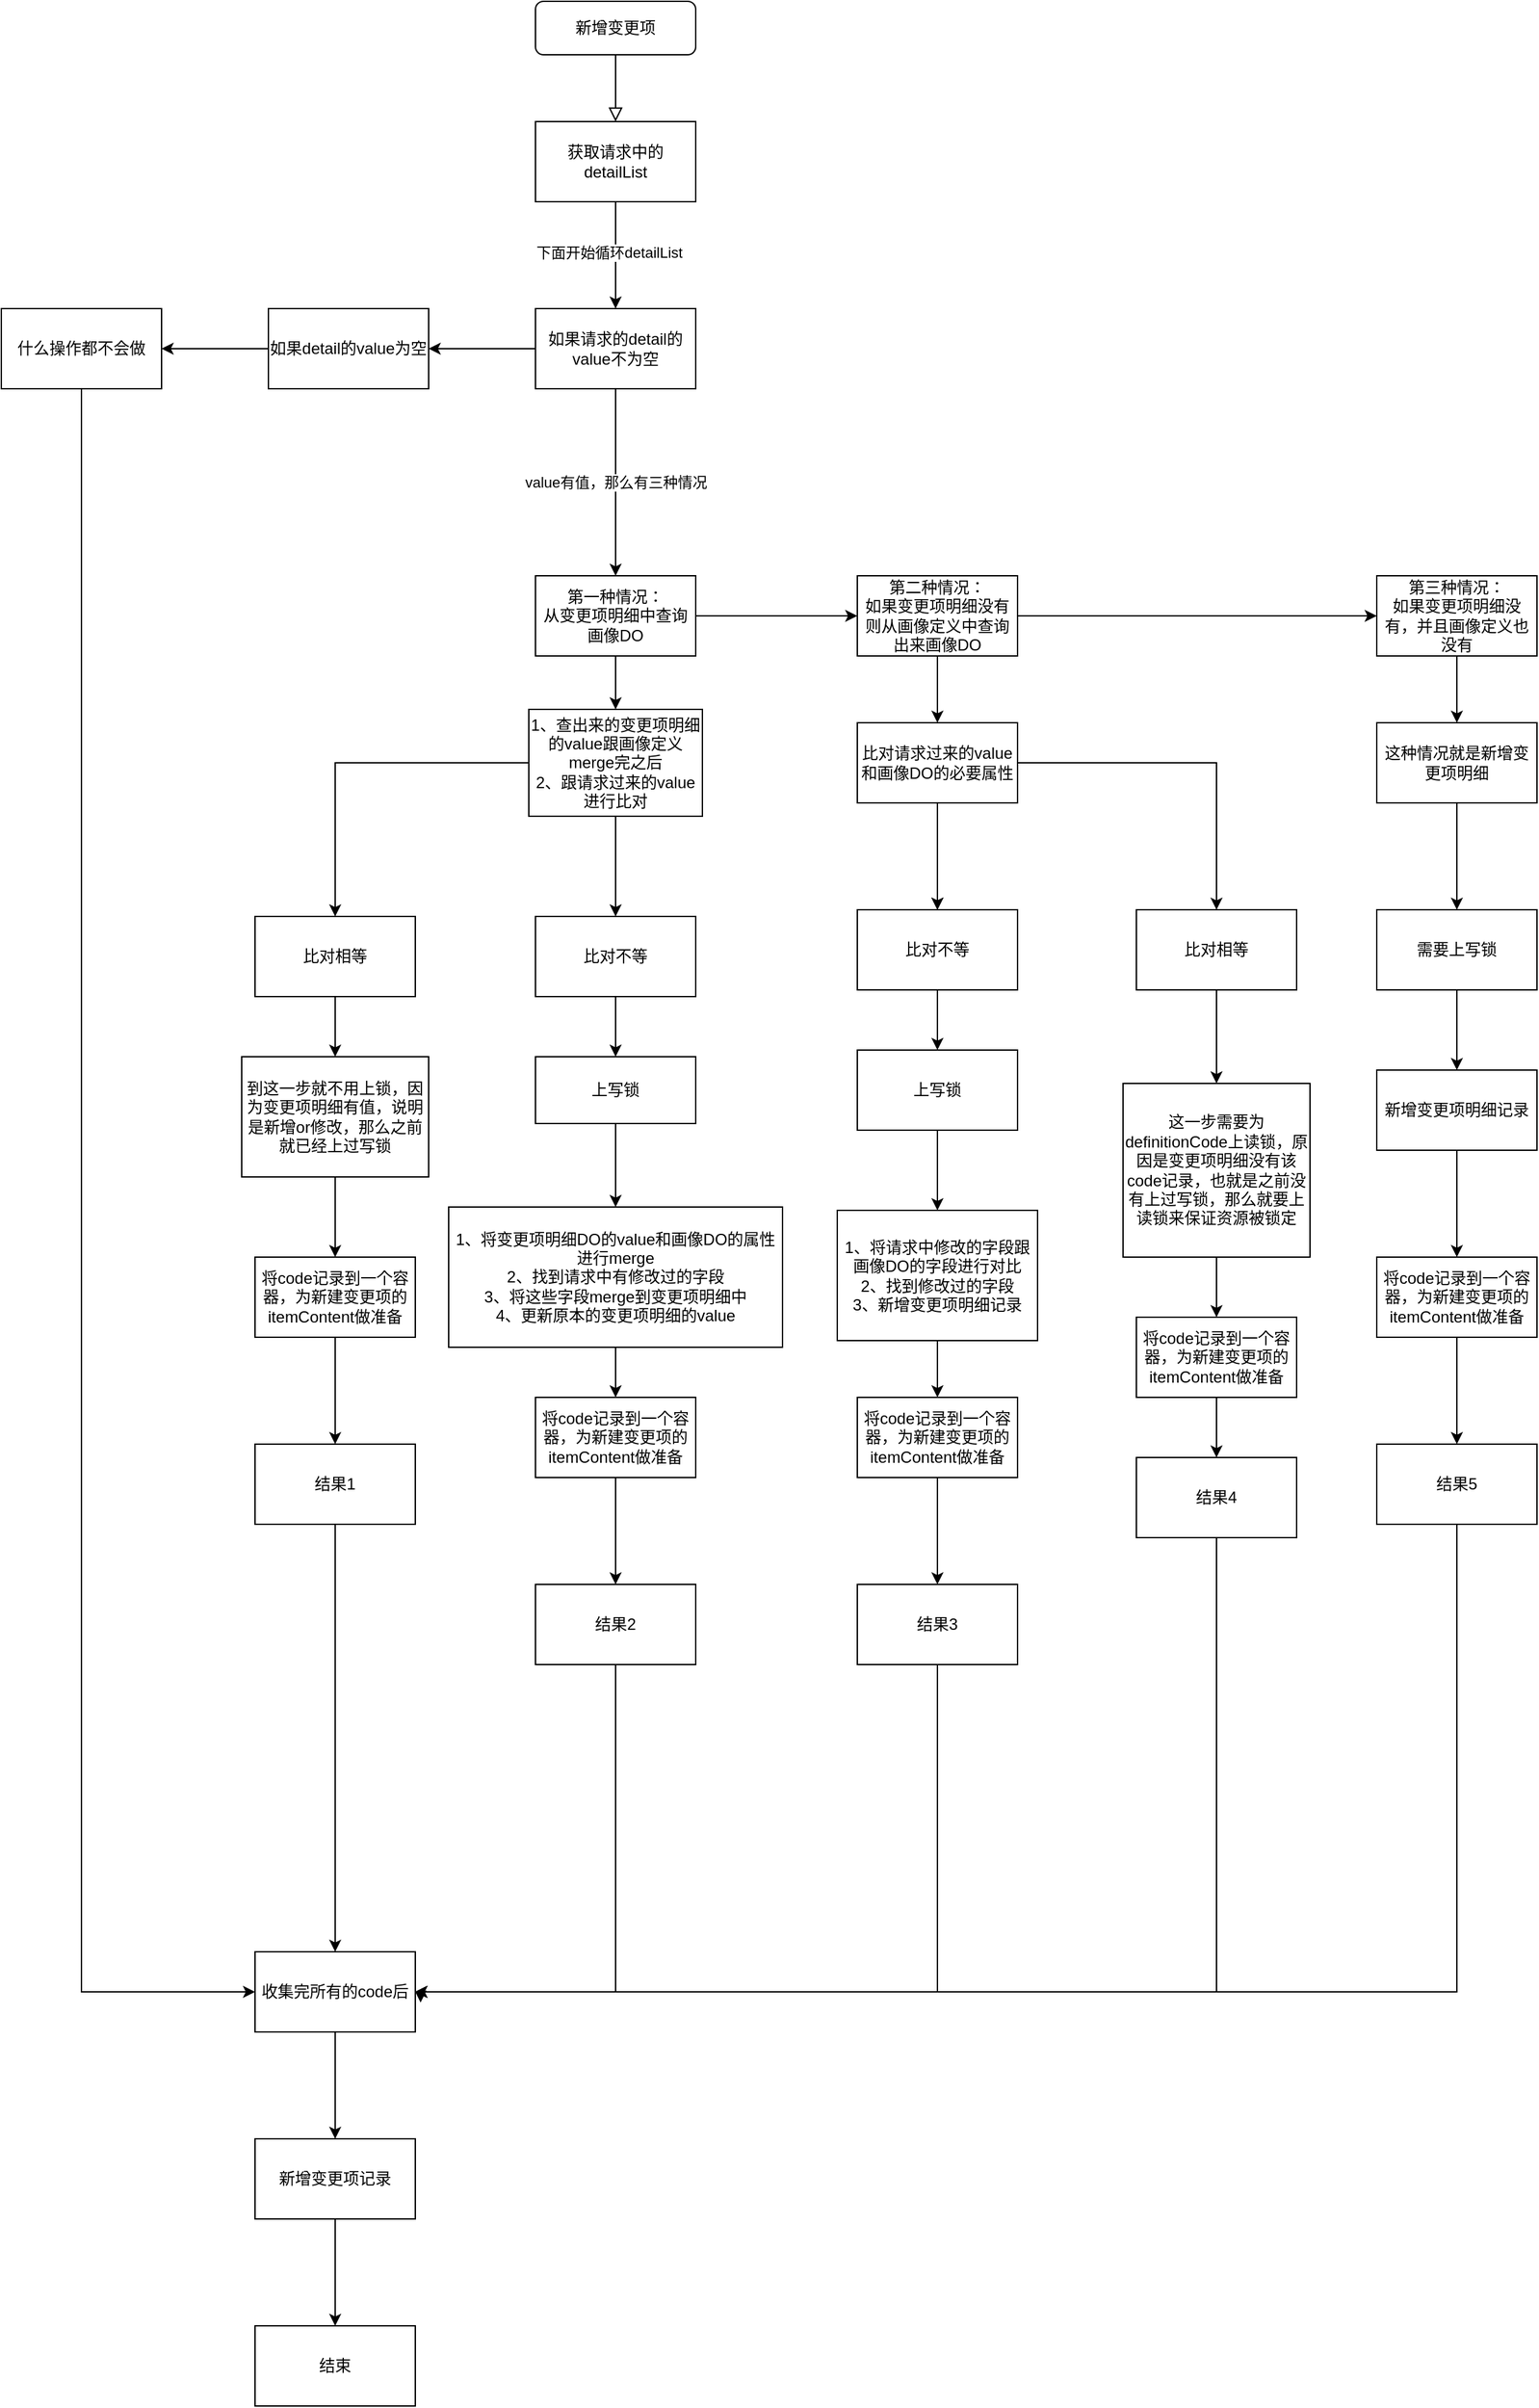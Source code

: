 <mxfile version="13.9.9" type="github" pages="2">
  <diagram id="C5RBs43oDa-KdzZeNtuy" name="新增画像变更流程图">
    <mxGraphModel dx="3423" dy="2759" grid="1" gridSize="10" guides="1" tooltips="1" connect="1" arrows="1" fold="1" page="1" pageScale="1" pageWidth="827" pageHeight="1169" math="0" shadow="0">
      <root>
        <mxCell id="WIyWlLk6GJQsqaUBKTNV-0" />
        <mxCell id="WIyWlLk6GJQsqaUBKTNV-1" parent="WIyWlLk6GJQsqaUBKTNV-0" />
        <mxCell id="WIyWlLk6GJQsqaUBKTNV-2" value="" style="rounded=0;html=1;jettySize=auto;orthogonalLoop=1;fontSize=11;endArrow=block;endFill=0;endSize=8;strokeWidth=1;shadow=0;labelBackgroundColor=none;edgeStyle=orthogonalEdgeStyle;" parent="WIyWlLk6GJQsqaUBKTNV-1" source="WIyWlLk6GJQsqaUBKTNV-3" edge="1">
          <mxGeometry relative="1" as="geometry">
            <mxPoint x="220" y="-70" as="targetPoint" />
          </mxGeometry>
        </mxCell>
        <mxCell id="WIyWlLk6GJQsqaUBKTNV-3" value="新增变更项" style="rounded=1;whiteSpace=wrap;html=1;fontSize=12;glass=0;strokeWidth=1;shadow=0;" parent="WIyWlLk6GJQsqaUBKTNV-1" vertex="1">
          <mxGeometry x="160" y="-160" width="120" height="40" as="geometry" />
        </mxCell>
        <mxCell id="etGTFglQMF-KCIgnYXPu-17" value="" style="edgeStyle=orthogonalEdgeStyle;rounded=0;orthogonalLoop=1;jettySize=auto;html=1;" edge="1" parent="WIyWlLk6GJQsqaUBKTNV-1" source="7nt7jbDDiHWMOhAb8vEt-0" target="etGTFglQMF-KCIgnYXPu-16">
          <mxGeometry relative="1" as="geometry" />
        </mxCell>
        <mxCell id="jWUiG_IdZi53i3llksrg-0" value="下面开始循环detailList" style="edgeLabel;html=1;align=center;verticalAlign=middle;resizable=0;points=[];" vertex="1" connectable="0" parent="etGTFglQMF-KCIgnYXPu-17">
          <mxGeometry x="-0.025" y="-5" relative="1" as="geometry">
            <mxPoint y="-1" as="offset" />
          </mxGeometry>
        </mxCell>
        <mxCell id="7nt7jbDDiHWMOhAb8vEt-0" value="获取请求中的detailList" style="rounded=0;whiteSpace=wrap;html=1;" parent="WIyWlLk6GJQsqaUBKTNV-1" vertex="1">
          <mxGeometry x="160" y="-70" width="120" height="60" as="geometry" />
        </mxCell>
        <mxCell id="7nt7jbDDiHWMOhAb8vEt-4" value="" style="edgeStyle=orthogonalEdgeStyle;rounded=0;orthogonalLoop=1;jettySize=auto;html=1;" parent="WIyWlLk6GJQsqaUBKTNV-1" source="7nt7jbDDiHWMOhAb8vEt-1" target="7nt7jbDDiHWMOhAb8vEt-3" edge="1">
          <mxGeometry relative="1" as="geometry" />
        </mxCell>
        <mxCell id="7nt7jbDDiHWMOhAb8vEt-6" value="" style="edgeStyle=orthogonalEdgeStyle;rounded=0;orthogonalLoop=1;jettySize=auto;html=1;" parent="WIyWlLk6GJQsqaUBKTNV-1" source="7nt7jbDDiHWMOhAb8vEt-1" target="7nt7jbDDiHWMOhAb8vEt-5" edge="1">
          <mxGeometry relative="1" as="geometry" />
        </mxCell>
        <mxCell id="7nt7jbDDiHWMOhAb8vEt-1" value="第一种情况：&lt;br&gt;从变更项明细中查询画像DO" style="whiteSpace=wrap;html=1;rounded=0;" parent="WIyWlLk6GJQsqaUBKTNV-1" vertex="1">
          <mxGeometry x="160" y="270" width="120" height="60" as="geometry" />
        </mxCell>
        <mxCell id="7nt7jbDDiHWMOhAb8vEt-8" value="" style="edgeStyle=orthogonalEdgeStyle;rounded=0;orthogonalLoop=1;jettySize=auto;html=1;" parent="WIyWlLk6GJQsqaUBKTNV-1" source="7nt7jbDDiHWMOhAb8vEt-3" target="7nt7jbDDiHWMOhAb8vEt-7" edge="1">
          <mxGeometry relative="1" as="geometry" />
        </mxCell>
        <mxCell id="7nt7jbDDiHWMOhAb8vEt-10" value="" style="edgeStyle=orthogonalEdgeStyle;rounded=0;orthogonalLoop=1;jettySize=auto;html=1;" parent="WIyWlLk6GJQsqaUBKTNV-1" source="7nt7jbDDiHWMOhAb8vEt-3" target="7nt7jbDDiHWMOhAb8vEt-9" edge="1">
          <mxGeometry relative="1" as="geometry" />
        </mxCell>
        <mxCell id="7nt7jbDDiHWMOhAb8vEt-3" value="第二种情况：&lt;br&gt;如果变更项明细没有则从画像定义中查询出来画像DO" style="whiteSpace=wrap;html=1;rounded=0;" parent="WIyWlLk6GJQsqaUBKTNV-1" vertex="1">
          <mxGeometry x="401" y="270" width="120" height="60" as="geometry" />
        </mxCell>
        <mxCell id="7nt7jbDDiHWMOhAb8vEt-16" value="" style="edgeStyle=orthogonalEdgeStyle;rounded=0;orthogonalLoop=1;jettySize=auto;html=1;" parent="WIyWlLk6GJQsqaUBKTNV-1" source="7nt7jbDDiHWMOhAb8vEt-5" target="7nt7jbDDiHWMOhAb8vEt-15" edge="1">
          <mxGeometry relative="1" as="geometry" />
        </mxCell>
        <mxCell id="7nt7jbDDiHWMOhAb8vEt-18" value="" style="edgeStyle=orthogonalEdgeStyle;rounded=0;orthogonalLoop=1;jettySize=auto;html=1;" parent="WIyWlLk6GJQsqaUBKTNV-1" source="7nt7jbDDiHWMOhAb8vEt-5" target="7nt7jbDDiHWMOhAb8vEt-17" edge="1">
          <mxGeometry relative="1" as="geometry" />
        </mxCell>
        <mxCell id="7nt7jbDDiHWMOhAb8vEt-5" value="1、查出来的变更项明细的value跟画像定义merge完之后&lt;br&gt;2、跟请求过来的value进行比对" style="whiteSpace=wrap;html=1;rounded=0;" parent="WIyWlLk6GJQsqaUBKTNV-1" vertex="1">
          <mxGeometry x="155" y="370" width="130" height="80" as="geometry" />
        </mxCell>
        <mxCell id="7nt7jbDDiHWMOhAb8vEt-20" value="" style="edgeStyle=orthogonalEdgeStyle;rounded=0;orthogonalLoop=1;jettySize=auto;html=1;" parent="WIyWlLk6GJQsqaUBKTNV-1" source="7nt7jbDDiHWMOhAb8vEt-7" target="7nt7jbDDiHWMOhAb8vEt-19" edge="1">
          <mxGeometry relative="1" as="geometry" />
        </mxCell>
        <mxCell id="7nt7jbDDiHWMOhAb8vEt-21" value="" style="edgeStyle=orthogonalEdgeStyle;rounded=0;orthogonalLoop=1;jettySize=auto;html=1;" parent="WIyWlLk6GJQsqaUBKTNV-1" source="7nt7jbDDiHWMOhAb8vEt-7" target="7nt7jbDDiHWMOhAb8vEt-19" edge="1">
          <mxGeometry relative="1" as="geometry" />
        </mxCell>
        <mxCell id="7nt7jbDDiHWMOhAb8vEt-23" value="" style="edgeStyle=orthogonalEdgeStyle;rounded=0;orthogonalLoop=1;jettySize=auto;html=1;" parent="WIyWlLk6GJQsqaUBKTNV-1" source="7nt7jbDDiHWMOhAb8vEt-7" target="7nt7jbDDiHWMOhAb8vEt-22" edge="1">
          <mxGeometry relative="1" as="geometry" />
        </mxCell>
        <mxCell id="7nt7jbDDiHWMOhAb8vEt-7" value="比对请求过来的value和画像DO的必要属性" style="whiteSpace=wrap;html=1;rounded=0;" parent="WIyWlLk6GJQsqaUBKTNV-1" vertex="1">
          <mxGeometry x="401" y="380" width="120" height="60" as="geometry" />
        </mxCell>
        <mxCell id="7nt7jbDDiHWMOhAb8vEt-12" value="" style="edgeStyle=orthogonalEdgeStyle;rounded=0;orthogonalLoop=1;jettySize=auto;html=1;" parent="WIyWlLk6GJQsqaUBKTNV-1" source="7nt7jbDDiHWMOhAb8vEt-9" target="7nt7jbDDiHWMOhAb8vEt-11" edge="1">
          <mxGeometry relative="1" as="geometry" />
        </mxCell>
        <mxCell id="7nt7jbDDiHWMOhAb8vEt-9" value="第三种情况：&lt;br&gt;如果变更项明细没有，并且画像定义也没有" style="whiteSpace=wrap;html=1;rounded=0;" parent="WIyWlLk6GJQsqaUBKTNV-1" vertex="1">
          <mxGeometry x="790" y="270" width="120" height="60" as="geometry" />
        </mxCell>
        <mxCell id="7nt7jbDDiHWMOhAb8vEt-29" value="" style="edgeStyle=orthogonalEdgeStyle;rounded=0;orthogonalLoop=1;jettySize=auto;html=1;" parent="WIyWlLk6GJQsqaUBKTNV-1" source="7nt7jbDDiHWMOhAb8vEt-11" target="7nt7jbDDiHWMOhAb8vEt-28" edge="1">
          <mxGeometry relative="1" as="geometry" />
        </mxCell>
        <mxCell id="7nt7jbDDiHWMOhAb8vEt-11" value="这种情况就是新增变更项明细" style="whiteSpace=wrap;html=1;rounded=0;" parent="WIyWlLk6GJQsqaUBKTNV-1" vertex="1">
          <mxGeometry x="790" y="380" width="120" height="60" as="geometry" />
        </mxCell>
        <mxCell id="7nt7jbDDiHWMOhAb8vEt-25" value="" style="edgeStyle=orthogonalEdgeStyle;rounded=0;orthogonalLoop=1;jettySize=auto;html=1;" parent="WIyWlLk6GJQsqaUBKTNV-1" source="7nt7jbDDiHWMOhAb8vEt-15" target="7nt7jbDDiHWMOhAb8vEt-24" edge="1">
          <mxGeometry relative="1" as="geometry" />
        </mxCell>
        <mxCell id="7nt7jbDDiHWMOhAb8vEt-15" value="比对相等" style="whiteSpace=wrap;html=1;rounded=0;" parent="WIyWlLk6GJQsqaUBKTNV-1" vertex="1">
          <mxGeometry x="-50" y="525" width="120" height="60" as="geometry" />
        </mxCell>
        <mxCell id="7nt7jbDDiHWMOhAb8vEt-35" value="" style="edgeStyle=orthogonalEdgeStyle;rounded=0;orthogonalLoop=1;jettySize=auto;html=1;" parent="WIyWlLk6GJQsqaUBKTNV-1" source="7nt7jbDDiHWMOhAb8vEt-17" target="7nt7jbDDiHWMOhAb8vEt-34" edge="1">
          <mxGeometry relative="1" as="geometry" />
        </mxCell>
        <mxCell id="7nt7jbDDiHWMOhAb8vEt-17" value="比对不等" style="whiteSpace=wrap;html=1;rounded=0;" parent="WIyWlLk6GJQsqaUBKTNV-1" vertex="1">
          <mxGeometry x="160" y="525" width="120" height="60" as="geometry" />
        </mxCell>
        <mxCell id="7nt7jbDDiHWMOhAb8vEt-47" value="" style="edgeStyle=orthogonalEdgeStyle;rounded=0;orthogonalLoop=1;jettySize=auto;html=1;" parent="WIyWlLk6GJQsqaUBKTNV-1" source="7nt7jbDDiHWMOhAb8vEt-19" target="7nt7jbDDiHWMOhAb8vEt-46" edge="1">
          <mxGeometry relative="1" as="geometry" />
        </mxCell>
        <mxCell id="7nt7jbDDiHWMOhAb8vEt-19" value="比对不等" style="whiteSpace=wrap;html=1;rounded=0;" parent="WIyWlLk6GJQsqaUBKTNV-1" vertex="1">
          <mxGeometry x="401" y="520" width="120" height="60" as="geometry" />
        </mxCell>
        <mxCell id="7nt7jbDDiHWMOhAb8vEt-27" value="" style="edgeStyle=orthogonalEdgeStyle;rounded=0;orthogonalLoop=1;jettySize=auto;html=1;" parent="WIyWlLk6GJQsqaUBKTNV-1" source="7nt7jbDDiHWMOhAb8vEt-22" target="7nt7jbDDiHWMOhAb8vEt-26" edge="1">
          <mxGeometry relative="1" as="geometry" />
        </mxCell>
        <mxCell id="7nt7jbDDiHWMOhAb8vEt-22" value="比对相等" style="whiteSpace=wrap;html=1;rounded=0;" parent="WIyWlLk6GJQsqaUBKTNV-1" vertex="1">
          <mxGeometry x="610" y="520" width="120" height="60" as="geometry" />
        </mxCell>
        <mxCell id="7nt7jbDDiHWMOhAb8vEt-31" value="" style="edgeStyle=orthogonalEdgeStyle;rounded=0;orthogonalLoop=1;jettySize=auto;html=1;" parent="WIyWlLk6GJQsqaUBKTNV-1" source="7nt7jbDDiHWMOhAb8vEt-24" target="7nt7jbDDiHWMOhAb8vEt-30" edge="1">
          <mxGeometry relative="1" as="geometry" />
        </mxCell>
        <mxCell id="7nt7jbDDiHWMOhAb8vEt-24" value="到这一步就不用上锁，因为变更项明细有值，说明是新增or修改，那么之前就已经上过写锁" style="whiteSpace=wrap;html=1;rounded=0;" parent="WIyWlLk6GJQsqaUBKTNV-1" vertex="1">
          <mxGeometry x="-60" y="630" width="140" height="90" as="geometry" />
        </mxCell>
        <mxCell id="7nt7jbDDiHWMOhAb8vEt-43" value="" style="edgeStyle=orthogonalEdgeStyle;rounded=0;orthogonalLoop=1;jettySize=auto;html=1;" parent="WIyWlLk6GJQsqaUBKTNV-1" source="7nt7jbDDiHWMOhAb8vEt-26" target="7nt7jbDDiHWMOhAb8vEt-42" edge="1">
          <mxGeometry relative="1" as="geometry" />
        </mxCell>
        <mxCell id="7nt7jbDDiHWMOhAb8vEt-26" value="这一步需要为definitionCode上读锁，原因是变更项明细没有该code记录，也就是之前没有上过写锁，那么就要上读锁来保证资源被锁定" style="whiteSpace=wrap;html=1;rounded=0;" parent="WIyWlLk6GJQsqaUBKTNV-1" vertex="1">
          <mxGeometry x="600" y="650" width="140" height="130" as="geometry" />
        </mxCell>
        <mxCell id="7nt7jbDDiHWMOhAb8vEt-55" value="" style="edgeStyle=orthogonalEdgeStyle;rounded=0;orthogonalLoop=1;jettySize=auto;html=1;" parent="WIyWlLk6GJQsqaUBKTNV-1" source="7nt7jbDDiHWMOhAb8vEt-28" target="7nt7jbDDiHWMOhAb8vEt-54" edge="1">
          <mxGeometry relative="1" as="geometry" />
        </mxCell>
        <mxCell id="7nt7jbDDiHWMOhAb8vEt-28" value="需要上写锁" style="whiteSpace=wrap;html=1;rounded=0;" parent="WIyWlLk6GJQsqaUBKTNV-1" vertex="1">
          <mxGeometry x="790" y="520" width="120" height="60" as="geometry" />
        </mxCell>
        <mxCell id="7nt7jbDDiHWMOhAb8vEt-33" value="" style="edgeStyle=orthogonalEdgeStyle;rounded=0;orthogonalLoop=1;jettySize=auto;html=1;" parent="WIyWlLk6GJQsqaUBKTNV-1" source="7nt7jbDDiHWMOhAb8vEt-30" target="7nt7jbDDiHWMOhAb8vEt-32" edge="1">
          <mxGeometry relative="1" as="geometry" />
        </mxCell>
        <mxCell id="7nt7jbDDiHWMOhAb8vEt-30" value="将code记录到一个容器，为新建变更项的itemContent做准备" style="whiteSpace=wrap;html=1;rounded=0;" parent="WIyWlLk6GJQsqaUBKTNV-1" vertex="1">
          <mxGeometry x="-50" y="780" width="120" height="60" as="geometry" />
        </mxCell>
        <mxCell id="Qx3p_Dnqk8iQGHl_JnPD-1" value="" style="edgeStyle=orthogonalEdgeStyle;rounded=0;orthogonalLoop=1;jettySize=auto;html=1;" parent="WIyWlLk6GJQsqaUBKTNV-1" source="7nt7jbDDiHWMOhAb8vEt-32" target="Qx3p_Dnqk8iQGHl_JnPD-0" edge="1">
          <mxGeometry relative="1" as="geometry" />
        </mxCell>
        <mxCell id="7nt7jbDDiHWMOhAb8vEt-32" value="结果1" style="whiteSpace=wrap;html=1;rounded=0;" parent="WIyWlLk6GJQsqaUBKTNV-1" vertex="1">
          <mxGeometry x="-50" y="920" width="120" height="60" as="geometry" />
        </mxCell>
        <mxCell id="7nt7jbDDiHWMOhAb8vEt-37" value="" style="edgeStyle=orthogonalEdgeStyle;rounded=0;orthogonalLoop=1;jettySize=auto;html=1;" parent="WIyWlLk6GJQsqaUBKTNV-1" source="7nt7jbDDiHWMOhAb8vEt-34" target="7nt7jbDDiHWMOhAb8vEt-36" edge="1">
          <mxGeometry relative="1" as="geometry" />
        </mxCell>
        <mxCell id="7nt7jbDDiHWMOhAb8vEt-34" value="上写锁" style="whiteSpace=wrap;html=1;rounded=0;" parent="WIyWlLk6GJQsqaUBKTNV-1" vertex="1">
          <mxGeometry x="160" y="630" width="120" height="50" as="geometry" />
        </mxCell>
        <mxCell id="7nt7jbDDiHWMOhAb8vEt-39" value="" style="edgeStyle=orthogonalEdgeStyle;rounded=0;orthogonalLoop=1;jettySize=auto;html=1;" parent="WIyWlLk6GJQsqaUBKTNV-1" source="7nt7jbDDiHWMOhAb8vEt-36" target="7nt7jbDDiHWMOhAb8vEt-38" edge="1">
          <mxGeometry relative="1" as="geometry" />
        </mxCell>
        <mxCell id="7nt7jbDDiHWMOhAb8vEt-36" value="1、将变更项明细DO的value和画像DO的属性进行merge&lt;br&gt;2、找到请求中有修改过的字段&lt;br&gt;3、将这些字段merge到变更项明细中&lt;br&gt;4、更新原本的变更项明细的value&lt;br&gt;" style="whiteSpace=wrap;html=1;rounded=0;" parent="WIyWlLk6GJQsqaUBKTNV-1" vertex="1">
          <mxGeometry x="95" y="742.5" width="250" height="105" as="geometry" />
        </mxCell>
        <mxCell id="7nt7jbDDiHWMOhAb8vEt-41" value="" style="edgeStyle=orthogonalEdgeStyle;rounded=0;orthogonalLoop=1;jettySize=auto;html=1;" parent="WIyWlLk6GJQsqaUBKTNV-1" source="7nt7jbDDiHWMOhAb8vEt-38" target="7nt7jbDDiHWMOhAb8vEt-40" edge="1">
          <mxGeometry relative="1" as="geometry" />
        </mxCell>
        <mxCell id="7nt7jbDDiHWMOhAb8vEt-38" value="&lt;span&gt;将code记录到一个容器，为新建变更项的itemContent做准备&lt;/span&gt;" style="whiteSpace=wrap;html=1;rounded=0;" parent="WIyWlLk6GJQsqaUBKTNV-1" vertex="1">
          <mxGeometry x="160" y="885" width="120" height="60" as="geometry" />
        </mxCell>
        <mxCell id="Qx3p_Dnqk8iQGHl_JnPD-2" style="edgeStyle=orthogonalEdgeStyle;rounded=0;orthogonalLoop=1;jettySize=auto;html=1;exitX=0.5;exitY=1;exitDx=0;exitDy=0;entryX=1;entryY=0.5;entryDx=0;entryDy=0;" parent="WIyWlLk6GJQsqaUBKTNV-1" source="7nt7jbDDiHWMOhAb8vEt-40" target="Qx3p_Dnqk8iQGHl_JnPD-0" edge="1">
          <mxGeometry relative="1" as="geometry" />
        </mxCell>
        <mxCell id="7nt7jbDDiHWMOhAb8vEt-40" value="结果2" style="whiteSpace=wrap;html=1;rounded=0;" parent="WIyWlLk6GJQsqaUBKTNV-1" vertex="1">
          <mxGeometry x="160" y="1025" width="120" height="60" as="geometry" />
        </mxCell>
        <mxCell id="7nt7jbDDiHWMOhAb8vEt-45" value="" style="edgeStyle=orthogonalEdgeStyle;rounded=0;orthogonalLoop=1;jettySize=auto;html=1;" parent="WIyWlLk6GJQsqaUBKTNV-1" source="7nt7jbDDiHWMOhAb8vEt-42" target="7nt7jbDDiHWMOhAb8vEt-44" edge="1">
          <mxGeometry relative="1" as="geometry" />
        </mxCell>
        <mxCell id="7nt7jbDDiHWMOhAb8vEt-42" value="&lt;span&gt;将code记录到一个容器，为新建变更项的itemContent做准备&lt;/span&gt;" style="whiteSpace=wrap;html=1;rounded=0;" parent="WIyWlLk6GJQsqaUBKTNV-1" vertex="1">
          <mxGeometry x="610" y="825" width="120" height="60" as="geometry" />
        </mxCell>
        <mxCell id="Qx3p_Dnqk8iQGHl_JnPD-4" style="edgeStyle=orthogonalEdgeStyle;rounded=0;orthogonalLoop=1;jettySize=auto;html=1;entryX=1;entryY=0.5;entryDx=0;entryDy=0;" parent="WIyWlLk6GJQsqaUBKTNV-1" source="7nt7jbDDiHWMOhAb8vEt-44" target="Qx3p_Dnqk8iQGHl_JnPD-0" edge="1">
          <mxGeometry relative="1" as="geometry">
            <Array as="points">
              <mxPoint x="670" y="1330" />
            </Array>
          </mxGeometry>
        </mxCell>
        <mxCell id="7nt7jbDDiHWMOhAb8vEt-44" value="结果4" style="whiteSpace=wrap;html=1;rounded=0;" parent="WIyWlLk6GJQsqaUBKTNV-1" vertex="1">
          <mxGeometry x="610" y="930" width="120" height="60" as="geometry" />
        </mxCell>
        <mxCell id="7nt7jbDDiHWMOhAb8vEt-49" value="" style="edgeStyle=orthogonalEdgeStyle;rounded=0;orthogonalLoop=1;jettySize=auto;html=1;" parent="WIyWlLk6GJQsqaUBKTNV-1" source="7nt7jbDDiHWMOhAb8vEt-46" target="7nt7jbDDiHWMOhAb8vEt-48" edge="1">
          <mxGeometry relative="1" as="geometry" />
        </mxCell>
        <mxCell id="7nt7jbDDiHWMOhAb8vEt-46" value="上写锁" style="whiteSpace=wrap;html=1;rounded=0;" parent="WIyWlLk6GJQsqaUBKTNV-1" vertex="1">
          <mxGeometry x="401" y="625" width="120" height="60" as="geometry" />
        </mxCell>
        <mxCell id="7nt7jbDDiHWMOhAb8vEt-51" value="" style="edgeStyle=orthogonalEdgeStyle;rounded=0;orthogonalLoop=1;jettySize=auto;html=1;" parent="WIyWlLk6GJQsqaUBKTNV-1" source="7nt7jbDDiHWMOhAb8vEt-48" target="7nt7jbDDiHWMOhAb8vEt-50" edge="1">
          <mxGeometry relative="1" as="geometry" />
        </mxCell>
        <mxCell id="7nt7jbDDiHWMOhAb8vEt-48" value="1、将请求中修改的字段跟画像DO的字段进行对比&lt;br&gt;2、找到修改过的字段&lt;br&gt;3、新增变更项明细记录&lt;br&gt;" style="whiteSpace=wrap;html=1;rounded=0;" parent="WIyWlLk6GJQsqaUBKTNV-1" vertex="1">
          <mxGeometry x="386" y="745" width="150" height="97.5" as="geometry" />
        </mxCell>
        <mxCell id="7nt7jbDDiHWMOhAb8vEt-53" value="" style="edgeStyle=orthogonalEdgeStyle;rounded=0;orthogonalLoop=1;jettySize=auto;html=1;" parent="WIyWlLk6GJQsqaUBKTNV-1" source="7nt7jbDDiHWMOhAb8vEt-50" target="7nt7jbDDiHWMOhAb8vEt-52" edge="1">
          <mxGeometry relative="1" as="geometry" />
        </mxCell>
        <mxCell id="7nt7jbDDiHWMOhAb8vEt-50" value="&lt;span&gt;将code记录到一个容器，为新建变更项的itemContent做准备&lt;/span&gt;" style="whiteSpace=wrap;html=1;rounded=0;" parent="WIyWlLk6GJQsqaUBKTNV-1" vertex="1">
          <mxGeometry x="401" y="885" width="120" height="60" as="geometry" />
        </mxCell>
        <mxCell id="Qx3p_Dnqk8iQGHl_JnPD-3" style="edgeStyle=orthogonalEdgeStyle;rounded=0;orthogonalLoop=1;jettySize=auto;html=1;" parent="WIyWlLk6GJQsqaUBKTNV-1" source="7nt7jbDDiHWMOhAb8vEt-52" edge="1">
          <mxGeometry relative="1" as="geometry">
            <mxPoint x="70" y="1330" as="targetPoint" />
            <Array as="points">
              <mxPoint x="461" y="1330" />
            </Array>
          </mxGeometry>
        </mxCell>
        <mxCell id="7nt7jbDDiHWMOhAb8vEt-52" value="结果3" style="whiteSpace=wrap;html=1;rounded=0;" parent="WIyWlLk6GJQsqaUBKTNV-1" vertex="1">
          <mxGeometry x="401" y="1025" width="120" height="60" as="geometry" />
        </mxCell>
        <mxCell id="7nt7jbDDiHWMOhAb8vEt-57" value="" style="edgeStyle=orthogonalEdgeStyle;rounded=0;orthogonalLoop=1;jettySize=auto;html=1;" parent="WIyWlLk6GJQsqaUBKTNV-1" source="7nt7jbDDiHWMOhAb8vEt-54" target="7nt7jbDDiHWMOhAb8vEt-56" edge="1">
          <mxGeometry relative="1" as="geometry" />
        </mxCell>
        <mxCell id="7nt7jbDDiHWMOhAb8vEt-54" value="新增变更项明细记录" style="whiteSpace=wrap;html=1;rounded=0;" parent="WIyWlLk6GJQsqaUBKTNV-1" vertex="1">
          <mxGeometry x="790" y="640" width="120" height="60" as="geometry" />
        </mxCell>
        <mxCell id="7nt7jbDDiHWMOhAb8vEt-59" value="" style="edgeStyle=orthogonalEdgeStyle;rounded=0;orthogonalLoop=1;jettySize=auto;html=1;" parent="WIyWlLk6GJQsqaUBKTNV-1" source="7nt7jbDDiHWMOhAb8vEt-56" target="7nt7jbDDiHWMOhAb8vEt-58" edge="1">
          <mxGeometry relative="1" as="geometry" />
        </mxCell>
        <mxCell id="7nt7jbDDiHWMOhAb8vEt-56" value="&lt;span&gt;将code记录到一个容器，为新建变更项的itemContent做准备&lt;/span&gt;" style="whiteSpace=wrap;html=1;rounded=0;" parent="WIyWlLk6GJQsqaUBKTNV-1" vertex="1">
          <mxGeometry x="790" y="780" width="120" height="60" as="geometry" />
        </mxCell>
        <mxCell id="Qx3p_Dnqk8iQGHl_JnPD-5" style="edgeStyle=orthogonalEdgeStyle;rounded=0;orthogonalLoop=1;jettySize=auto;html=1;exitX=0.5;exitY=1;exitDx=0;exitDy=0;entryX=1.033;entryY=0.633;entryDx=0;entryDy=0;entryPerimeter=0;" parent="WIyWlLk6GJQsqaUBKTNV-1" source="7nt7jbDDiHWMOhAb8vEt-58" target="Qx3p_Dnqk8iQGHl_JnPD-0" edge="1">
          <mxGeometry relative="1" as="geometry">
            <Array as="points">
              <mxPoint x="850" y="1330" />
              <mxPoint x="74" y="1330" />
            </Array>
          </mxGeometry>
        </mxCell>
        <mxCell id="7nt7jbDDiHWMOhAb8vEt-58" value="结果5" style="whiteSpace=wrap;html=1;rounded=0;" parent="WIyWlLk6GJQsqaUBKTNV-1" vertex="1">
          <mxGeometry x="790" y="920" width="120" height="60" as="geometry" />
        </mxCell>
        <mxCell id="Qx3p_Dnqk8iQGHl_JnPD-7" value="" style="edgeStyle=orthogonalEdgeStyle;rounded=0;orthogonalLoop=1;jettySize=auto;html=1;" parent="WIyWlLk6GJQsqaUBKTNV-1" source="Qx3p_Dnqk8iQGHl_JnPD-0" target="Qx3p_Dnqk8iQGHl_JnPD-6" edge="1">
          <mxGeometry relative="1" as="geometry" />
        </mxCell>
        <mxCell id="Qx3p_Dnqk8iQGHl_JnPD-0" value="收集完所有的code后" style="whiteSpace=wrap;html=1;rounded=0;" parent="WIyWlLk6GJQsqaUBKTNV-1" vertex="1">
          <mxGeometry x="-50" y="1300" width="120" height="60" as="geometry" />
        </mxCell>
        <mxCell id="Qx3p_Dnqk8iQGHl_JnPD-9" value="" style="edgeStyle=orthogonalEdgeStyle;rounded=0;orthogonalLoop=1;jettySize=auto;html=1;" parent="WIyWlLk6GJQsqaUBKTNV-1" source="Qx3p_Dnqk8iQGHl_JnPD-6" target="Qx3p_Dnqk8iQGHl_JnPD-8" edge="1">
          <mxGeometry relative="1" as="geometry" />
        </mxCell>
        <mxCell id="Qx3p_Dnqk8iQGHl_JnPD-6" value="新增变更项记录" style="whiteSpace=wrap;html=1;rounded=0;" parent="WIyWlLk6GJQsqaUBKTNV-1" vertex="1">
          <mxGeometry x="-50" y="1440" width="120" height="60" as="geometry" />
        </mxCell>
        <mxCell id="Qx3p_Dnqk8iQGHl_JnPD-8" value="结束" style="whiteSpace=wrap;html=1;rounded=0;" parent="WIyWlLk6GJQsqaUBKTNV-1" vertex="1">
          <mxGeometry x="-50" y="1580" width="120" height="60" as="geometry" />
        </mxCell>
        <mxCell id="etGTFglQMF-KCIgnYXPu-18" value="value有值，那么有三种情况" style="edgeStyle=orthogonalEdgeStyle;rounded=0;orthogonalLoop=1;jettySize=auto;html=1;exitX=0.5;exitY=1;exitDx=0;exitDy=0;" edge="1" parent="WIyWlLk6GJQsqaUBKTNV-1" source="etGTFglQMF-KCIgnYXPu-16" target="7nt7jbDDiHWMOhAb8vEt-1">
          <mxGeometry relative="1" as="geometry" />
        </mxCell>
        <mxCell id="etGTFglQMF-KCIgnYXPu-20" value="" style="edgeStyle=orthogonalEdgeStyle;rounded=0;orthogonalLoop=1;jettySize=auto;html=1;" edge="1" parent="WIyWlLk6GJQsqaUBKTNV-1" source="etGTFglQMF-KCIgnYXPu-16" target="etGTFglQMF-KCIgnYXPu-19">
          <mxGeometry relative="1" as="geometry" />
        </mxCell>
        <mxCell id="etGTFglQMF-KCIgnYXPu-16" value="如果请求的detail的value不为空" style="rounded=0;whiteSpace=wrap;html=1;" vertex="1" parent="WIyWlLk6GJQsqaUBKTNV-1">
          <mxGeometry x="160" y="70" width="120" height="60" as="geometry" />
        </mxCell>
        <mxCell id="etGTFglQMF-KCIgnYXPu-22" value="" style="edgeStyle=orthogonalEdgeStyle;rounded=0;orthogonalLoop=1;jettySize=auto;html=1;" edge="1" parent="WIyWlLk6GJQsqaUBKTNV-1" source="etGTFglQMF-KCIgnYXPu-19" target="etGTFglQMF-KCIgnYXPu-21">
          <mxGeometry relative="1" as="geometry" />
        </mxCell>
        <mxCell id="etGTFglQMF-KCIgnYXPu-19" value="如果detail的value为空" style="whiteSpace=wrap;html=1;rounded=0;" vertex="1" parent="WIyWlLk6GJQsqaUBKTNV-1">
          <mxGeometry x="-40" y="70" width="120" height="60" as="geometry" />
        </mxCell>
        <mxCell id="etGTFglQMF-KCIgnYXPu-23" style="edgeStyle=orthogonalEdgeStyle;rounded=0;orthogonalLoop=1;jettySize=auto;html=1;entryX=0;entryY=0.5;entryDx=0;entryDy=0;" edge="1" parent="WIyWlLk6GJQsqaUBKTNV-1" source="etGTFglQMF-KCIgnYXPu-21" target="Qx3p_Dnqk8iQGHl_JnPD-0">
          <mxGeometry relative="1" as="geometry">
            <Array as="points">
              <mxPoint x="-180" y="1330" />
            </Array>
          </mxGeometry>
        </mxCell>
        <mxCell id="etGTFglQMF-KCIgnYXPu-21" value="什么操作都不会做" style="whiteSpace=wrap;html=1;rounded=0;" vertex="1" parent="WIyWlLk6GJQsqaUBKTNV-1">
          <mxGeometry x="-240" y="70" width="120" height="60" as="geometry" />
        </mxCell>
      </root>
    </mxGraphModel>
  </diagram>
  <diagram id="YQ_KHS6WlytYg4svi6XQ" name="修改变更项流程图">
    <mxGraphModel dx="2125" dy="795" grid="1" gridSize="10" guides="1" tooltips="1" connect="1" arrows="1" fold="1" page="1" pageScale="1" pageWidth="827" pageHeight="1169" math="0" shadow="0">
      <root>
        <mxCell id="PnoFD1_S3OsPUla_mJMS-0" />
        <mxCell id="PnoFD1_S3OsPUla_mJMS-1" parent="PnoFD1_S3OsPUla_mJMS-0" />
        <mxCell id="hFesy3KnWkTCKt3z9ht4-4" value="" style="edgeStyle=orthogonalEdgeStyle;rounded=0;orthogonalLoop=1;jettySize=auto;html=1;" parent="PnoFD1_S3OsPUla_mJMS-1" source="hFesy3KnWkTCKt3z9ht4-0" target="hFesy3KnWkTCKt3z9ht4-3" edge="1">
          <mxGeometry relative="1" as="geometry" />
        </mxCell>
        <mxCell id="hFesy3KnWkTCKt3z9ht4-0" value="修改变更项" style="rounded=1;whiteSpace=wrap;html=1;" parent="PnoFD1_S3OsPUla_mJMS-1" vertex="1">
          <mxGeometry x="330" y="70" width="120" height="40" as="geometry" />
        </mxCell>
        <mxCell id="geXhNZ8nja1yCa0YpEY--1" value="" style="edgeStyle=orthogonalEdgeStyle;rounded=0;orthogonalLoop=1;jettySize=auto;html=1;" parent="PnoFD1_S3OsPUla_mJMS-1" source="hFesy3KnWkTCKt3z9ht4-3" target="geXhNZ8nja1yCa0YpEY--0" edge="1">
          <mxGeometry relative="1" as="geometry" />
        </mxCell>
        <mxCell id="hFesy3KnWkTCKt3z9ht4-3" value="获取DB中的变更项，以及变更项明细" style="rounded=0;whiteSpace=wrap;html=1;" parent="PnoFD1_S3OsPUla_mJMS-1" vertex="1">
          <mxGeometry x="330" y="150" width="120" height="60" as="geometry" />
        </mxCell>
        <mxCell id="geXhNZ8nja1yCa0YpEY--3" value="" style="edgeStyle=orthogonalEdgeStyle;rounded=0;orthogonalLoop=1;jettySize=auto;html=1;" parent="PnoFD1_S3OsPUla_mJMS-1" source="geXhNZ8nja1yCa0YpEY--0" target="geXhNZ8nja1yCa0YpEY--2" edge="1">
          <mxGeometry relative="1" as="geometry" />
        </mxCell>
        <mxCell id="geXhNZ8nja1yCa0YpEY--0" value="将变更项的itemContent与请求过来的detailReq进行比对" style="whiteSpace=wrap;html=1;rounded=0;" parent="PnoFD1_S3OsPUla_mJMS-1" vertex="1">
          <mxGeometry x="330" y="240" width="120" height="60" as="geometry" />
        </mxCell>
        <mxCell id="geXhNZ8nja1yCa0YpEY--5" value="" style="edgeStyle=orthogonalEdgeStyle;rounded=0;orthogonalLoop=1;jettySize=auto;html=1;" parent="PnoFD1_S3OsPUla_mJMS-1" source="geXhNZ8nja1yCa0YpEY--2" target="geXhNZ8nja1yCa0YpEY--4" edge="1">
          <mxGeometry relative="1" as="geometry" />
        </mxCell>
        <mxCell id="geXhNZ8nja1yCa0YpEY--7" value="" style="edgeStyle=orthogonalEdgeStyle;rounded=0;orthogonalLoop=1;jettySize=auto;html=1;" parent="PnoFD1_S3OsPUla_mJMS-1" source="geXhNZ8nja1yCa0YpEY--2" target="geXhNZ8nja1yCa0YpEY--6" edge="1">
          <mxGeometry relative="1" as="geometry" />
        </mxCell>
        <mxCell id="geXhNZ8nja1yCa0YpEY--2" value="先比对类型" style="whiteSpace=wrap;html=1;rounded=0;" parent="PnoFD1_S3OsPUla_mJMS-1" vertex="1">
          <mxGeometry x="330" y="340" width="120" height="60" as="geometry" />
        </mxCell>
        <mxCell id="geXhNZ8nja1yCa0YpEY--9" value="" style="edgeStyle=orthogonalEdgeStyle;rounded=0;orthogonalLoop=1;jettySize=auto;html=1;" parent="PnoFD1_S3OsPUla_mJMS-1" source="geXhNZ8nja1yCa0YpEY--4" target="geXhNZ8nja1yCa0YpEY--8" edge="1">
          <mxGeometry relative="1" as="geometry" />
        </mxCell>
        <mxCell id="geXhNZ8nja1yCa0YpEY--4" value="类型一致" style="whiteSpace=wrap;html=1;rounded=0;" parent="PnoFD1_S3OsPUla_mJMS-1" vertex="1">
          <mxGeometry x="330" y="440" width="120" height="60" as="geometry" />
        </mxCell>
        <mxCell id="geXhNZ8nja1yCa0YpEY--11" value="" style="edgeStyle=orthogonalEdgeStyle;rounded=0;orthogonalLoop=1;jettySize=auto;html=1;" parent="PnoFD1_S3OsPUla_mJMS-1" source="geXhNZ8nja1yCa0YpEY--6" target="geXhNZ8nja1yCa0YpEY--10" edge="1">
          <mxGeometry relative="1" as="geometry" />
        </mxCell>
        <mxCell id="geXhNZ8nja1yCa0YpEY--6" value="类型不一致" style="whiteSpace=wrap;html=1;rounded=0;" parent="PnoFD1_S3OsPUla_mJMS-1" vertex="1">
          <mxGeometry x="510" y="340" width="120" height="60" as="geometry" />
        </mxCell>
        <mxCell id="geXhNZ8nja1yCa0YpEY--13" value="" style="edgeStyle=orthogonalEdgeStyle;rounded=0;orthogonalLoop=1;jettySize=auto;html=1;" parent="PnoFD1_S3OsPUla_mJMS-1" source="geXhNZ8nja1yCa0YpEY--8" target="geXhNZ8nja1yCa0YpEY--12" edge="1">
          <mxGeometry relative="1" as="geometry" />
        </mxCell>
        <mxCell id="geXhNZ8nja1yCa0YpEY--15" value="" style="edgeStyle=orthogonalEdgeStyle;rounded=0;orthogonalLoop=1;jettySize=auto;html=1;" parent="PnoFD1_S3OsPUla_mJMS-1" source="geXhNZ8nja1yCa0YpEY--8" target="geXhNZ8nja1yCa0YpEY--14" edge="1">
          <mxGeometry relative="1" as="geometry" />
        </mxCell>
        <mxCell id="geXhNZ8nja1yCa0YpEY--8" value="再比对DB的code和请求的code是否一致" style="whiteSpace=wrap;html=1;rounded=0;" parent="PnoFD1_S3OsPUla_mJMS-1" vertex="1">
          <mxGeometry x="330" y="540" width="120" height="60" as="geometry" />
        </mxCell>
        <mxCell id="geXhNZ8nja1yCa0YpEY--10" value="因为变更项关联的变更项明细是按顺序存储，因此如果类型不同，也就是新增的时候就不同，因此抛异常" style="whiteSpace=wrap;html=1;rounded=0;" parent="PnoFD1_S3OsPUla_mJMS-1" vertex="1">
          <mxGeometry x="690" y="310" width="120" height="120" as="geometry" />
        </mxCell>
        <mxCell id="geXhNZ8nja1yCa0YpEY--17" value="" style="edgeStyle=orthogonalEdgeStyle;rounded=0;orthogonalLoop=1;jettySize=auto;html=1;" parent="PnoFD1_S3OsPUla_mJMS-1" source="geXhNZ8nja1yCa0YpEY--12" target="geXhNZ8nja1yCa0YpEY--16" edge="1">
          <mxGeometry relative="1" as="geometry" />
        </mxCell>
        <mxCell id="geXhNZ8nja1yCa0YpEY--12" value="code是一致，&lt;br&gt;说明是修改了变更项明细的value" style="whiteSpace=wrap;html=1;rounded=0;" parent="PnoFD1_S3OsPUla_mJMS-1" vertex="1">
          <mxGeometry x="330" y="680" width="120" height="60" as="geometry" />
        </mxCell>
        <mxCell id="geXhNZ8nja1yCa0YpEY--19" value="" style="edgeStyle=orthogonalEdgeStyle;rounded=0;orthogonalLoop=1;jettySize=auto;html=1;" parent="PnoFD1_S3OsPUla_mJMS-1" source="geXhNZ8nja1yCa0YpEY--14" target="geXhNZ8nja1yCa0YpEY--18" edge="1">
          <mxGeometry relative="1" as="geometry" />
        </mxCell>
        <mxCell id="geXhNZ8nja1yCa0YpEY--14" value="code不一致，&lt;br&gt;说明是换了一个元数据" style="whiteSpace=wrap;html=1;rounded=0;" parent="PnoFD1_S3OsPUla_mJMS-1" vertex="1">
          <mxGeometry x="650" y="670" width="120" height="60" as="geometry" />
        </mxCell>
        <mxCell id="qD_yedyBt8SBSQrg6rjo-2" value="" style="edgeStyle=orthogonalEdgeStyle;rounded=0;orthogonalLoop=1;jettySize=auto;html=1;" parent="PnoFD1_S3OsPUla_mJMS-1" source="geXhNZ8nja1yCa0YpEY--16" target="qD_yedyBt8SBSQrg6rjo-0" edge="1">
          <mxGeometry relative="1" as="geometry" />
        </mxCell>
        <mxCell id="qD_yedyBt8SBSQrg6rjo-6" value="" style="edgeStyle=orthogonalEdgeStyle;rounded=0;orthogonalLoop=1;jettySize=auto;html=1;" parent="PnoFD1_S3OsPUla_mJMS-1" source="geXhNZ8nja1yCa0YpEY--16" target="qD_yedyBt8SBSQrg6rjo-5" edge="1">
          <mxGeometry relative="1" as="geometry" />
        </mxCell>
        <mxCell id="geXhNZ8nja1yCa0YpEY--16" value="根据code和type查询变更项明细" style="whiteSpace=wrap;html=1;rounded=0;" parent="PnoFD1_S3OsPUla_mJMS-1" vertex="1">
          <mxGeometry x="330" y="780" width="120" height="60" as="geometry" />
        </mxCell>
        <mxCell id="qD_yedyBt8SBSQrg6rjo-56" value="" style="edgeStyle=orthogonalEdgeStyle;rounded=0;orthogonalLoop=1;jettySize=auto;html=1;" parent="PnoFD1_S3OsPUla_mJMS-1" source="geXhNZ8nja1yCa0YpEY--18" target="qD_yedyBt8SBSQrg6rjo-55" edge="1">
          <mxGeometry relative="1" as="geometry" />
        </mxCell>
        <mxCell id="qD_yedyBt8SBSQrg6rjo-60" value="" style="edgeStyle=orthogonalEdgeStyle;rounded=0;orthogonalLoop=1;jettySize=auto;html=1;" parent="PnoFD1_S3OsPUla_mJMS-1" source="geXhNZ8nja1yCa0YpEY--18" target="qD_yedyBt8SBSQrg6rjo-59" edge="1">
          <mxGeometry relative="1" as="geometry" />
        </mxCell>
        <mxCell id="geXhNZ8nja1yCa0YpEY--18" value="根据code和type查询变更项明细" style="whiteSpace=wrap;html=1;rounded=0;direction=west;" parent="PnoFD1_S3OsPUla_mJMS-1" vertex="1">
          <mxGeometry x="650" y="770" width="120" height="60" as="geometry" />
        </mxCell>
        <mxCell id="qD_yedyBt8SBSQrg6rjo-4" value="" style="edgeStyle=orthogonalEdgeStyle;rounded=0;orthogonalLoop=1;jettySize=auto;html=1;" parent="PnoFD1_S3OsPUla_mJMS-1" source="qD_yedyBt8SBSQrg6rjo-0" target="qD_yedyBt8SBSQrg6rjo-3" edge="1">
          <mxGeometry relative="1" as="geometry" />
        </mxCell>
        <mxCell id="qD_yedyBt8SBSQrg6rjo-24" value="" style="edgeStyle=orthogonalEdgeStyle;rounded=0;orthogonalLoop=1;jettySize=auto;html=1;" parent="PnoFD1_S3OsPUla_mJMS-1" source="qD_yedyBt8SBSQrg6rjo-0" target="qD_yedyBt8SBSQrg6rjo-23" edge="1">
          <mxGeometry relative="1" as="geometry" />
        </mxCell>
        <mxCell id="qD_yedyBt8SBSQrg6rjo-0" value="变更项明细没有这个code和type的记录，那么就查询画像DO" style="whiteSpace=wrap;html=1;rounded=0;" parent="PnoFD1_S3OsPUla_mJMS-1" vertex="1">
          <mxGeometry x="107" y="780" width="120" height="60" as="geometry" />
        </mxCell>
        <mxCell id="qD_yedyBt8SBSQrg6rjo-26" value="" style="edgeStyle=orthogonalEdgeStyle;rounded=0;orthogonalLoop=1;jettySize=auto;html=1;" parent="PnoFD1_S3OsPUla_mJMS-1" source="qD_yedyBt8SBSQrg6rjo-3" target="qD_yedyBt8SBSQrg6rjo-25" edge="1">
          <mxGeometry relative="1" as="geometry" />
        </mxCell>
        <mxCell id="qD_yedyBt8SBSQrg6rjo-3" value="变更项明细和画像DO都没有该code和type的记录" style="whiteSpace=wrap;html=1;rounded=0;" parent="PnoFD1_S3OsPUla_mJMS-1" vertex="1">
          <mxGeometry x="-240" y="780" width="120" height="60" as="geometry" />
        </mxCell>
        <mxCell id="qD_yedyBt8SBSQrg6rjo-8" value="" style="edgeStyle=orthogonalEdgeStyle;rounded=0;orthogonalLoop=1;jettySize=auto;html=1;" parent="PnoFD1_S3OsPUla_mJMS-1" source="qD_yedyBt8SBSQrg6rjo-5" target="qD_yedyBt8SBSQrg6rjo-7" edge="1">
          <mxGeometry relative="1" as="geometry" />
        </mxCell>
        <mxCell id="qD_yedyBt8SBSQrg6rjo-10" value="" style="edgeStyle=orthogonalEdgeStyle;rounded=0;orthogonalLoop=1;jettySize=auto;html=1;" parent="PnoFD1_S3OsPUla_mJMS-1" source="qD_yedyBt8SBSQrg6rjo-5" target="qD_yedyBt8SBSQrg6rjo-9" edge="1">
          <mxGeometry relative="1" as="geometry" />
        </mxCell>
        <mxCell id="qD_yedyBt8SBSQrg6rjo-5" value="1、获取变更项明细和画像DO在merge之后的定义&lt;br&gt;2、比对merge之后的定义和请求过来的定义是否一致" style="whiteSpace=wrap;html=1;rounded=0;" parent="PnoFD1_S3OsPUla_mJMS-1" vertex="1">
          <mxGeometry x="300" y="910" width="180" height="90" as="geometry" />
        </mxCell>
        <mxCell id="qD_yedyBt8SBSQrg6rjo-12" value="" style="edgeStyle=orthogonalEdgeStyle;rounded=0;orthogonalLoop=1;jettySize=auto;html=1;" parent="PnoFD1_S3OsPUla_mJMS-1" source="qD_yedyBt8SBSQrg6rjo-7" target="qD_yedyBt8SBSQrg6rjo-11" edge="1">
          <mxGeometry relative="1" as="geometry" />
        </mxCell>
        <mxCell id="qD_yedyBt8SBSQrg6rjo-7" value="一致" style="whiteSpace=wrap;html=1;rounded=0;" parent="PnoFD1_S3OsPUla_mJMS-1" vertex="1">
          <mxGeometry x="330" y="1040" width="120" height="60" as="geometry" />
        </mxCell>
        <mxCell id="qD_yedyBt8SBSQrg6rjo-41" value="" style="edgeStyle=orthogonalEdgeStyle;rounded=0;orthogonalLoop=1;jettySize=auto;html=1;" parent="PnoFD1_S3OsPUla_mJMS-1" source="qD_yedyBt8SBSQrg6rjo-9" target="qD_yedyBt8SBSQrg6rjo-40" edge="1">
          <mxGeometry relative="1" as="geometry" />
        </mxCell>
        <mxCell id="qD_yedyBt8SBSQrg6rjo-9" value="不一致" style="whiteSpace=wrap;html=1;rounded=0;" parent="PnoFD1_S3OsPUla_mJMS-1" vertex="1">
          <mxGeometry x="490" y="1040" width="120" height="60" as="geometry" />
        </mxCell>
        <mxCell id="qD_yedyBt8SBSQrg6rjo-14" value="" style="edgeStyle=orthogonalEdgeStyle;rounded=0;orthogonalLoop=1;jettySize=auto;html=1;" parent="PnoFD1_S3OsPUla_mJMS-1" source="qD_yedyBt8SBSQrg6rjo-11" target="qD_yedyBt8SBSQrg6rjo-13" edge="1">
          <mxGeometry relative="1" as="geometry" />
        </mxCell>
        <mxCell id="qD_yedyBt8SBSQrg6rjo-11" value="因为已经有了变更项明细，说明之前就有上写锁，&lt;br&gt;因此不会上读锁" style="whiteSpace=wrap;html=1;rounded=0;" parent="PnoFD1_S3OsPUla_mJMS-1" vertex="1">
          <mxGeometry x="330" y="1140" width="120" height="60" as="geometry" />
        </mxCell>
        <mxCell id="qD_yedyBt8SBSQrg6rjo-16" value="" style="edgeStyle=orthogonalEdgeStyle;rounded=0;orthogonalLoop=1;jettySize=auto;html=1;" parent="PnoFD1_S3OsPUla_mJMS-1" source="qD_yedyBt8SBSQrg6rjo-13" target="qD_yedyBt8SBSQrg6rjo-15" edge="1">
          <mxGeometry relative="1" as="geometry" />
        </mxCell>
        <mxCell id="qD_yedyBt8SBSQrg6rjo-13" value="记录该code信息到变更项itemContent缓存" style="whiteSpace=wrap;html=1;rounded=0;" parent="PnoFD1_S3OsPUla_mJMS-1" vertex="1">
          <mxGeometry x="330" y="1240" width="120" height="60" as="geometry" />
        </mxCell>
        <mxCell id="qD_yedyBt8SBSQrg6rjo-75" style="edgeStyle=orthogonalEdgeStyle;rounded=0;orthogonalLoop=1;jettySize=auto;html=1;exitX=0.5;exitY=1;exitDx=0;exitDy=0;entryX=1;entryY=0.5;entryDx=0;entryDy=0;" parent="PnoFD1_S3OsPUla_mJMS-1" source="qD_yedyBt8SBSQrg6rjo-15" target="qD_yedyBt8SBSQrg6rjo-71" edge="1">
          <mxGeometry relative="1" as="geometry" />
        </mxCell>
        <mxCell id="qD_yedyBt8SBSQrg6rjo-15" value="结果" style="whiteSpace=wrap;html=1;rounded=0;" parent="PnoFD1_S3OsPUla_mJMS-1" vertex="1">
          <mxGeometry x="330" y="1370" width="120" height="60" as="geometry" />
        </mxCell>
        <mxCell id="qD_yedyBt8SBSQrg6rjo-20" value="" style="edgeStyle=orthogonalEdgeStyle;rounded=0;orthogonalLoop=1;jettySize=auto;html=1;" parent="PnoFD1_S3OsPUla_mJMS-1" source="qD_yedyBt8SBSQrg6rjo-17" target="qD_yedyBt8SBSQrg6rjo-19" edge="1">
          <mxGeometry relative="1" as="geometry" />
        </mxCell>
        <mxCell id="qD_yedyBt8SBSQrg6rjo-17" value="1、将请求过来的value和merge之后的画像DO进行比对，找到有变更的字段&lt;br&gt;2、将变更过的字段设置到变更项明细中" style="whiteSpace=wrap;html=1;rounded=0;" parent="PnoFD1_S3OsPUla_mJMS-1" vertex="1">
          <mxGeometry x="470" y="1230" width="160" height="110" as="geometry" />
        </mxCell>
        <mxCell id="qD_yedyBt8SBSQrg6rjo-22" value="" style="edgeStyle=orthogonalEdgeStyle;rounded=0;orthogonalLoop=1;jettySize=auto;html=1;" parent="PnoFD1_S3OsPUla_mJMS-1" source="qD_yedyBt8SBSQrg6rjo-19" target="qD_yedyBt8SBSQrg6rjo-21" edge="1">
          <mxGeometry relative="1" as="geometry" />
        </mxCell>
        <mxCell id="qD_yedyBt8SBSQrg6rjo-19" value="&lt;span&gt;记录该code信息到变更项itemContent缓存&lt;/span&gt;" style="whiteSpace=wrap;html=1;rounded=0;" parent="PnoFD1_S3OsPUla_mJMS-1" vertex="1">
          <mxGeometry x="490" y="1370" width="120" height="60" as="geometry" />
        </mxCell>
        <mxCell id="qD_yedyBt8SBSQrg6rjo-76" style="edgeStyle=orthogonalEdgeStyle;rounded=0;orthogonalLoop=1;jettySize=auto;html=1;" parent="PnoFD1_S3OsPUla_mJMS-1" source="qD_yedyBt8SBSQrg6rjo-21" edge="1">
          <mxGeometry relative="1" as="geometry">
            <mxPoint x="-120" y="1910" as="targetPoint" />
            <Array as="points">
              <mxPoint x="550" y="1910" />
            </Array>
          </mxGeometry>
        </mxCell>
        <mxCell id="qD_yedyBt8SBSQrg6rjo-21" value="结果" style="whiteSpace=wrap;html=1;rounded=0;" parent="PnoFD1_S3OsPUla_mJMS-1" vertex="1">
          <mxGeometry x="490" y="1470" width="120" height="60" as="geometry" />
        </mxCell>
        <mxCell id="qD_yedyBt8SBSQrg6rjo-29" value="" style="edgeStyle=orthogonalEdgeStyle;rounded=0;orthogonalLoop=1;jettySize=auto;html=1;" parent="PnoFD1_S3OsPUla_mJMS-1" source="qD_yedyBt8SBSQrg6rjo-23" target="qD_yedyBt8SBSQrg6rjo-28" edge="1">
          <mxGeometry relative="1" as="geometry" />
        </mxCell>
        <mxCell id="qD_yedyBt8SBSQrg6rjo-31" value="" style="edgeStyle=orthogonalEdgeStyle;rounded=0;orthogonalLoop=1;jettySize=auto;html=1;" parent="PnoFD1_S3OsPUla_mJMS-1" source="qD_yedyBt8SBSQrg6rjo-23" target="qD_yedyBt8SBSQrg6rjo-30" edge="1">
          <mxGeometry relative="1" as="geometry" />
        </mxCell>
        <mxCell id="qD_yedyBt8SBSQrg6rjo-23" value="比对画像定义DO和请求过来的value的值" style="whiteSpace=wrap;html=1;rounded=0;" parent="PnoFD1_S3OsPUla_mJMS-1" vertex="1">
          <mxGeometry x="107" y="910" width="120" height="60" as="geometry" />
        </mxCell>
        <mxCell id="qD_yedyBt8SBSQrg6rjo-50" value="" style="edgeStyle=orthogonalEdgeStyle;rounded=0;orthogonalLoop=1;jettySize=auto;html=1;" parent="PnoFD1_S3OsPUla_mJMS-1" source="qD_yedyBt8SBSQrg6rjo-25" target="qD_yedyBt8SBSQrg6rjo-49" edge="1">
          <mxGeometry relative="1" as="geometry" />
        </mxCell>
        <mxCell id="qD_yedyBt8SBSQrg6rjo-25" value="上写锁" style="whiteSpace=wrap;html=1;rounded=0;" parent="PnoFD1_S3OsPUla_mJMS-1" vertex="1">
          <mxGeometry x="-240" y="910" width="120" height="60" as="geometry" />
        </mxCell>
        <mxCell id="qD_yedyBt8SBSQrg6rjo-33" value="" style="edgeStyle=orthogonalEdgeStyle;rounded=0;orthogonalLoop=1;jettySize=auto;html=1;" parent="PnoFD1_S3OsPUla_mJMS-1" source="qD_yedyBt8SBSQrg6rjo-28" target="qD_yedyBt8SBSQrg6rjo-32" edge="1">
          <mxGeometry relative="1" as="geometry" />
        </mxCell>
        <mxCell id="qD_yedyBt8SBSQrg6rjo-28" value="一致" style="whiteSpace=wrap;html=1;rounded=0;" parent="PnoFD1_S3OsPUla_mJMS-1" vertex="1">
          <mxGeometry x="-60" y="1040" width="120" height="60" as="geometry" />
        </mxCell>
        <mxCell id="qD_yedyBt8SBSQrg6rjo-39" value="" style="edgeStyle=orthogonalEdgeStyle;rounded=0;orthogonalLoop=1;jettySize=auto;html=1;" parent="PnoFD1_S3OsPUla_mJMS-1" source="qD_yedyBt8SBSQrg6rjo-30" target="qD_yedyBt8SBSQrg6rjo-38" edge="1">
          <mxGeometry relative="1" as="geometry" />
        </mxCell>
        <mxCell id="qD_yedyBt8SBSQrg6rjo-30" value="不一致" style="whiteSpace=wrap;html=1;rounded=0;" parent="PnoFD1_S3OsPUla_mJMS-1" vertex="1">
          <mxGeometry x="107" y="1040" width="120" height="60" as="geometry" />
        </mxCell>
        <mxCell id="qD_yedyBt8SBSQrg6rjo-35" value="" style="edgeStyle=orthogonalEdgeStyle;rounded=0;orthogonalLoop=1;jettySize=auto;html=1;" parent="PnoFD1_S3OsPUla_mJMS-1" source="qD_yedyBt8SBSQrg6rjo-32" target="qD_yedyBt8SBSQrg6rjo-34" edge="1">
          <mxGeometry relative="1" as="geometry" />
        </mxCell>
        <mxCell id="qD_yedyBt8SBSQrg6rjo-32" value="上读锁" style="whiteSpace=wrap;html=1;rounded=0;" parent="PnoFD1_S3OsPUla_mJMS-1" vertex="1">
          <mxGeometry x="-60" y="1180" width="120" height="60" as="geometry" />
        </mxCell>
        <mxCell id="qD_yedyBt8SBSQrg6rjo-37" value="" style="edgeStyle=orthogonalEdgeStyle;rounded=0;orthogonalLoop=1;jettySize=auto;html=1;" parent="PnoFD1_S3OsPUla_mJMS-1" source="qD_yedyBt8SBSQrg6rjo-34" target="qD_yedyBt8SBSQrg6rjo-36" edge="1">
          <mxGeometry relative="1" as="geometry" />
        </mxCell>
        <mxCell id="qD_yedyBt8SBSQrg6rjo-34" value="&lt;span&gt;记录该code信息到变更项itemContent缓存&lt;/span&gt;" style="whiteSpace=wrap;html=1;rounded=0;" parent="PnoFD1_S3OsPUla_mJMS-1" vertex="1">
          <mxGeometry x="-60" y="1290" width="120" height="60" as="geometry" />
        </mxCell>
        <mxCell id="qD_yedyBt8SBSQrg6rjo-73" style="edgeStyle=orthogonalEdgeStyle;rounded=0;orthogonalLoop=1;jettySize=auto;html=1;exitX=0.5;exitY=1;exitDx=0;exitDy=0;" parent="PnoFD1_S3OsPUla_mJMS-1" source="qD_yedyBt8SBSQrg6rjo-36" target="qD_yedyBt8SBSQrg6rjo-71" edge="1">
          <mxGeometry relative="1" as="geometry">
            <Array as="points">
              <mxPoint y="1910" />
            </Array>
          </mxGeometry>
        </mxCell>
        <mxCell id="qD_yedyBt8SBSQrg6rjo-36" value="结果" style="whiteSpace=wrap;html=1;rounded=0;" parent="PnoFD1_S3OsPUla_mJMS-1" vertex="1">
          <mxGeometry x="-60" y="1430" width="120" height="60" as="geometry" />
        </mxCell>
        <mxCell id="qD_yedyBt8SBSQrg6rjo-44" value="" style="edgeStyle=orthogonalEdgeStyle;rounded=0;orthogonalLoop=1;jettySize=auto;html=1;" parent="PnoFD1_S3OsPUla_mJMS-1" source="qD_yedyBt8SBSQrg6rjo-38" target="qD_yedyBt8SBSQrg6rjo-43" edge="1">
          <mxGeometry relative="1" as="geometry" />
        </mxCell>
        <mxCell id="qD_yedyBt8SBSQrg6rjo-38" value="上写锁" style="whiteSpace=wrap;html=1;rounded=0;" parent="PnoFD1_S3OsPUla_mJMS-1" vertex="1">
          <mxGeometry x="107" y="1180" width="120" height="60" as="geometry" />
        </mxCell>
        <mxCell id="qD_yedyBt8SBSQrg6rjo-42" value="" style="edgeStyle=orthogonalEdgeStyle;rounded=0;orthogonalLoop=1;jettySize=auto;html=1;" parent="PnoFD1_S3OsPUla_mJMS-1" source="qD_yedyBt8SBSQrg6rjo-40" target="qD_yedyBt8SBSQrg6rjo-17" edge="1">
          <mxGeometry relative="1" as="geometry" />
        </mxCell>
        <mxCell id="qD_yedyBt8SBSQrg6rjo-40" value="上写锁" style="whiteSpace=wrap;html=1;rounded=0;" parent="PnoFD1_S3OsPUla_mJMS-1" vertex="1">
          <mxGeometry x="490" y="1140" width="120" height="60" as="geometry" />
        </mxCell>
        <mxCell id="qD_yedyBt8SBSQrg6rjo-46" value="" style="edgeStyle=orthogonalEdgeStyle;rounded=0;orthogonalLoop=1;jettySize=auto;html=1;" parent="PnoFD1_S3OsPUla_mJMS-1" source="qD_yedyBt8SBSQrg6rjo-43" target="qD_yedyBt8SBSQrg6rjo-45" edge="1">
          <mxGeometry relative="1" as="geometry" />
        </mxCell>
        <mxCell id="qD_yedyBt8SBSQrg6rjo-43" value="1、找到变更过的字段&lt;br&gt;2、将变更过的字段新增到变更项明细的value中" style="whiteSpace=wrap;html=1;rounded=0;" parent="PnoFD1_S3OsPUla_mJMS-1" vertex="1">
          <mxGeometry x="107" y="1290" width="120" height="60" as="geometry" />
        </mxCell>
        <mxCell id="qD_yedyBt8SBSQrg6rjo-48" value="" style="edgeStyle=orthogonalEdgeStyle;rounded=0;orthogonalLoop=1;jettySize=auto;html=1;" parent="PnoFD1_S3OsPUla_mJMS-1" source="qD_yedyBt8SBSQrg6rjo-45" target="qD_yedyBt8SBSQrg6rjo-47" edge="1">
          <mxGeometry relative="1" as="geometry" />
        </mxCell>
        <mxCell id="qD_yedyBt8SBSQrg6rjo-45" value="&lt;span&gt;记录该code信息到变更项itemContent缓存&lt;/span&gt;" style="whiteSpace=wrap;html=1;rounded=0;" parent="PnoFD1_S3OsPUla_mJMS-1" vertex="1">
          <mxGeometry x="107" y="1400" width="120" height="60" as="geometry" />
        </mxCell>
        <mxCell id="qD_yedyBt8SBSQrg6rjo-74" style="edgeStyle=orthogonalEdgeStyle;rounded=0;orthogonalLoop=1;jettySize=auto;html=1;exitX=0.5;exitY=1;exitDx=0;exitDy=0;" parent="PnoFD1_S3OsPUla_mJMS-1" source="qD_yedyBt8SBSQrg6rjo-47" edge="1">
          <mxGeometry relative="1" as="geometry">
            <mxPoint x="-120" y="1910" as="targetPoint" />
            <Array as="points">
              <mxPoint x="167" y="1910" />
            </Array>
          </mxGeometry>
        </mxCell>
        <mxCell id="qD_yedyBt8SBSQrg6rjo-47" value="结果" style="whiteSpace=wrap;html=1;rounded=0;" parent="PnoFD1_S3OsPUla_mJMS-1" vertex="1">
          <mxGeometry x="107" y="1540" width="120" height="60" as="geometry" />
        </mxCell>
        <mxCell id="qD_yedyBt8SBSQrg6rjo-52" value="" style="edgeStyle=orthogonalEdgeStyle;rounded=0;orthogonalLoop=1;jettySize=auto;html=1;" parent="PnoFD1_S3OsPUla_mJMS-1" source="qD_yedyBt8SBSQrg6rjo-49" target="qD_yedyBt8SBSQrg6rjo-51" edge="1">
          <mxGeometry relative="1" as="geometry" />
        </mxCell>
        <mxCell id="qD_yedyBt8SBSQrg6rjo-49" value="将请求过来的value进行校验后，然后新增到变更项明细" style="whiteSpace=wrap;html=1;rounded=0;" parent="PnoFD1_S3OsPUla_mJMS-1" vertex="1">
          <mxGeometry x="-240" y="1050" width="120" height="60" as="geometry" />
        </mxCell>
        <mxCell id="qD_yedyBt8SBSQrg6rjo-54" value="" style="edgeStyle=orthogonalEdgeStyle;rounded=0;orthogonalLoop=1;jettySize=auto;html=1;" parent="PnoFD1_S3OsPUla_mJMS-1" source="qD_yedyBt8SBSQrg6rjo-51" target="qD_yedyBt8SBSQrg6rjo-53" edge="1">
          <mxGeometry relative="1" as="geometry" />
        </mxCell>
        <mxCell id="qD_yedyBt8SBSQrg6rjo-51" value="&lt;span&gt;记录该code信息到变更项itemContent缓存&lt;/span&gt;" style="whiteSpace=wrap;html=1;rounded=0;" parent="PnoFD1_S3OsPUla_mJMS-1" vertex="1">
          <mxGeometry x="-240" y="1190" width="120" height="60" as="geometry" />
        </mxCell>
        <mxCell id="qD_yedyBt8SBSQrg6rjo-72" value="" style="edgeStyle=orthogonalEdgeStyle;rounded=0;orthogonalLoop=1;jettySize=auto;html=1;" parent="PnoFD1_S3OsPUla_mJMS-1" source="qD_yedyBt8SBSQrg6rjo-53" target="qD_yedyBt8SBSQrg6rjo-71" edge="1">
          <mxGeometry relative="1" as="geometry" />
        </mxCell>
        <mxCell id="qD_yedyBt8SBSQrg6rjo-53" value="结果" style="whiteSpace=wrap;html=1;rounded=0;" parent="PnoFD1_S3OsPUla_mJMS-1" vertex="1">
          <mxGeometry x="-240" y="1330" width="120" height="60" as="geometry" />
        </mxCell>
        <mxCell id="qD_yedyBt8SBSQrg6rjo-58" value="" style="edgeStyle=orthogonalEdgeStyle;rounded=0;orthogonalLoop=1;jettySize=auto;html=1;" parent="PnoFD1_S3OsPUla_mJMS-1" source="qD_yedyBt8SBSQrg6rjo-55" target="qD_yedyBt8SBSQrg6rjo-57" edge="1">
          <mxGeometry relative="1" as="geometry" />
        </mxCell>
        <mxCell id="qD_yedyBt8SBSQrg6rjo-64" value="" style="edgeStyle=orthogonalEdgeStyle;rounded=0;orthogonalLoop=1;jettySize=auto;html=1;" parent="PnoFD1_S3OsPUla_mJMS-1" source="qD_yedyBt8SBSQrg6rjo-55" target="qD_yedyBt8SBSQrg6rjo-63" edge="1">
          <mxGeometry relative="1" as="geometry" />
        </mxCell>
        <mxCell id="qD_yedyBt8SBSQrg6rjo-55" value="&lt;span&gt;变更项明细没有这个code和type的记录，那么就查询画像DO&lt;/span&gt;" style="whiteSpace=wrap;html=1;rounded=0;" parent="PnoFD1_S3OsPUla_mJMS-1" vertex="1">
          <mxGeometry x="850" y="770" width="120" height="60" as="geometry" />
        </mxCell>
        <mxCell id="qD_yedyBt8SBSQrg6rjo-68" value="" style="edgeStyle=orthogonalEdgeStyle;rounded=0;orthogonalLoop=1;jettySize=auto;html=1;" parent="PnoFD1_S3OsPUla_mJMS-1" source="qD_yedyBt8SBSQrg6rjo-57" target="qD_yedyBt8SBSQrg6rjo-67" edge="1">
          <mxGeometry relative="1" as="geometry" />
        </mxCell>
        <mxCell id="qD_yedyBt8SBSQrg6rjo-57" value="&lt;span&gt;变更项明细和画像DO都没有该code和type的记录&lt;/span&gt;" style="whiteSpace=wrap;html=1;rounded=0;" parent="PnoFD1_S3OsPUla_mJMS-1" vertex="1">
          <mxGeometry x="1050" y="770" width="120" height="60" as="geometry" />
        </mxCell>
        <mxCell id="qD_yedyBt8SBSQrg6rjo-62" value="" style="edgeStyle=orthogonalEdgeStyle;rounded=0;orthogonalLoop=1;jettySize=auto;html=1;" parent="PnoFD1_S3OsPUla_mJMS-1" source="qD_yedyBt8SBSQrg6rjo-59" target="qD_yedyBt8SBSQrg6rjo-61" edge="1">
          <mxGeometry relative="1" as="geometry" />
        </mxCell>
        <mxCell id="qD_yedyBt8SBSQrg6rjo-59" value="逻辑和左边一样" style="whiteSpace=wrap;html=1;rounded=0;" parent="PnoFD1_S3OsPUla_mJMS-1" vertex="1">
          <mxGeometry x="650" y="910" width="120" height="60" as="geometry" />
        </mxCell>
        <mxCell id="qD_yedyBt8SBSQrg6rjo-77" style="edgeStyle=orthogonalEdgeStyle;rounded=0;orthogonalLoop=1;jettySize=auto;html=1;" parent="PnoFD1_S3OsPUla_mJMS-1" source="qD_yedyBt8SBSQrg6rjo-61" edge="1">
          <mxGeometry relative="1" as="geometry">
            <mxPoint x="-128" y="1910" as="targetPoint" />
            <Array as="points">
              <mxPoint x="710" y="1910" />
            </Array>
          </mxGeometry>
        </mxCell>
        <mxCell id="qD_yedyBt8SBSQrg6rjo-61" value="结果" style="whiteSpace=wrap;html=1;rounded=0;" parent="PnoFD1_S3OsPUla_mJMS-1" vertex="1">
          <mxGeometry x="650" y="1050" width="120" height="60" as="geometry" />
        </mxCell>
        <mxCell id="qD_yedyBt8SBSQrg6rjo-66" value="" style="edgeStyle=orthogonalEdgeStyle;rounded=0;orthogonalLoop=1;jettySize=auto;html=1;" parent="PnoFD1_S3OsPUla_mJMS-1" source="qD_yedyBt8SBSQrg6rjo-63" target="qD_yedyBt8SBSQrg6rjo-65" edge="1">
          <mxGeometry relative="1" as="geometry" />
        </mxCell>
        <mxCell id="qD_yedyBt8SBSQrg6rjo-63" value="逻辑和左边一样" style="whiteSpace=wrap;html=1;rounded=0;" parent="PnoFD1_S3OsPUla_mJMS-1" vertex="1">
          <mxGeometry x="850" y="910" width="120" height="60" as="geometry" />
        </mxCell>
        <mxCell id="qD_yedyBt8SBSQrg6rjo-78" style="edgeStyle=orthogonalEdgeStyle;rounded=0;orthogonalLoop=1;jettySize=auto;html=1;" parent="PnoFD1_S3OsPUla_mJMS-1" source="qD_yedyBt8SBSQrg6rjo-65" edge="1">
          <mxGeometry relative="1" as="geometry">
            <mxPoint x="-123" y="1910" as="targetPoint" />
            <Array as="points">
              <mxPoint x="910" y="1910" />
            </Array>
          </mxGeometry>
        </mxCell>
        <mxCell id="qD_yedyBt8SBSQrg6rjo-65" value="结果" style="whiteSpace=wrap;html=1;rounded=0;" parent="PnoFD1_S3OsPUla_mJMS-1" vertex="1">
          <mxGeometry x="850" y="1050" width="120" height="60" as="geometry" />
        </mxCell>
        <mxCell id="qD_yedyBt8SBSQrg6rjo-70" value="" style="edgeStyle=orthogonalEdgeStyle;rounded=0;orthogonalLoop=1;jettySize=auto;html=1;" parent="PnoFD1_S3OsPUla_mJMS-1" source="qD_yedyBt8SBSQrg6rjo-67" target="qD_yedyBt8SBSQrg6rjo-69" edge="1">
          <mxGeometry relative="1" as="geometry" />
        </mxCell>
        <mxCell id="qD_yedyBt8SBSQrg6rjo-67" value="逻辑和左边一样" style="whiteSpace=wrap;html=1;rounded=0;" parent="PnoFD1_S3OsPUla_mJMS-1" vertex="1">
          <mxGeometry x="1050" y="910" width="120" height="60" as="geometry" />
        </mxCell>
        <mxCell id="qD_yedyBt8SBSQrg6rjo-79" style="edgeStyle=orthogonalEdgeStyle;rounded=0;orthogonalLoop=1;jettySize=auto;html=1;entryX=1;entryY=0.5;entryDx=0;entryDy=0;" parent="PnoFD1_S3OsPUla_mJMS-1" source="qD_yedyBt8SBSQrg6rjo-69" target="qD_yedyBt8SBSQrg6rjo-71" edge="1">
          <mxGeometry relative="1" as="geometry">
            <Array as="points">
              <mxPoint x="1110" y="1910" />
            </Array>
          </mxGeometry>
        </mxCell>
        <mxCell id="qD_yedyBt8SBSQrg6rjo-69" value="结果" style="whiteSpace=wrap;html=1;rounded=0;" parent="PnoFD1_S3OsPUla_mJMS-1" vertex="1">
          <mxGeometry x="1050" y="1050" width="120" height="60" as="geometry" />
        </mxCell>
        <mxCell id="qD_yedyBt8SBSQrg6rjo-81" value="" style="edgeStyle=orthogonalEdgeStyle;rounded=0;orthogonalLoop=1;jettySize=auto;html=1;" parent="PnoFD1_S3OsPUla_mJMS-1" source="qD_yedyBt8SBSQrg6rjo-71" target="qD_yedyBt8SBSQrg6rjo-80" edge="1">
          <mxGeometry relative="1" as="geometry" />
        </mxCell>
        <mxCell id="qD_yedyBt8SBSQrg6rjo-71" value="将itemContent缓存更新到变更项中" style="whiteSpace=wrap;html=1;rounded=0;" parent="PnoFD1_S3OsPUla_mJMS-1" vertex="1">
          <mxGeometry x="-240" y="1880" width="120" height="60" as="geometry" />
        </mxCell>
        <mxCell id="qD_yedyBt8SBSQrg6rjo-83" value="" style="edgeStyle=orthogonalEdgeStyle;rounded=0;orthogonalLoop=1;jettySize=auto;html=1;" parent="PnoFD1_S3OsPUla_mJMS-1" source="qD_yedyBt8SBSQrg6rjo-80" target="qD_yedyBt8SBSQrg6rjo-82" edge="1">
          <mxGeometry relative="1" as="geometry" />
        </mxCell>
        <mxCell id="qD_yedyBt8SBSQrg6rjo-80" value="释放没有占用的锁" style="whiteSpace=wrap;html=1;rounded=0;" parent="PnoFD1_S3OsPUla_mJMS-1" vertex="1">
          <mxGeometry x="-240" y="2020" width="120" height="60" as="geometry" />
        </mxCell>
        <mxCell id="qD_yedyBt8SBSQrg6rjo-82" value="结束" style="whiteSpace=wrap;html=1;rounded=0;" parent="PnoFD1_S3OsPUla_mJMS-1" vertex="1">
          <mxGeometry x="-240" y="2160" width="120" height="60" as="geometry" />
        </mxCell>
      </root>
    </mxGraphModel>
  </diagram>
</mxfile>
